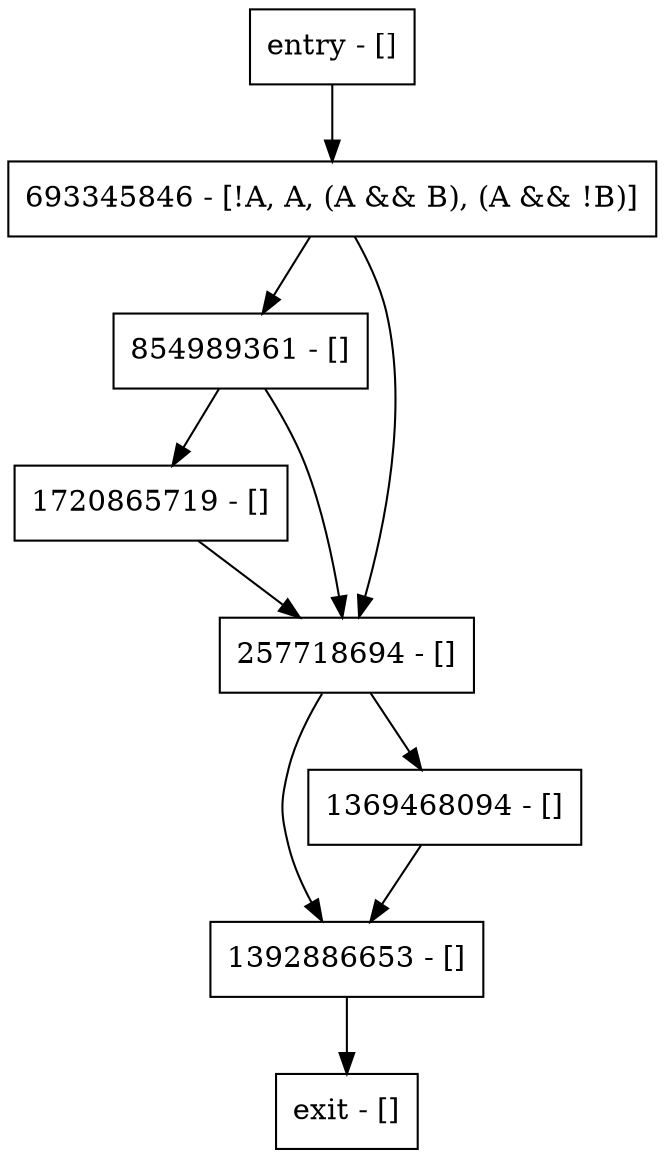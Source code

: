digraph main {
node [shape=record];
1392886653 [label="1392886653 - []"];
entry [label="entry - []"];
exit [label="exit - []"];
854989361 [label="854989361 - []"];
1720865719 [label="1720865719 - []"];
1369468094 [label="1369468094 - []"];
693345846 [label="693345846 - [!A, A, (A && B), (A && !B)]"];
257718694 [label="257718694 - []"];
entry;
exit;
1392886653 -> exit;
entry -> 693345846;
854989361 -> 1720865719;
854989361 -> 257718694;
1720865719 -> 257718694;
1369468094 -> 1392886653;
693345846 -> 854989361;
693345846 -> 257718694;
257718694 -> 1392886653;
257718694 -> 1369468094;
}
